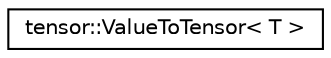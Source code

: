 digraph "Graphical Class Hierarchy"
{
  edge [fontname="Helvetica",fontsize="10",labelfontname="Helvetica",labelfontsize="10"];
  node [fontname="Helvetica",fontsize="10",shape=record];
  rankdir="LR";
  Node1 [label="tensor::ValueToTensor\< T \>",height=0.2,width=0.4,color="black", fillcolor="white", style="filled",URL="$structtensor_1_1ValueToTensor.html"];
}
